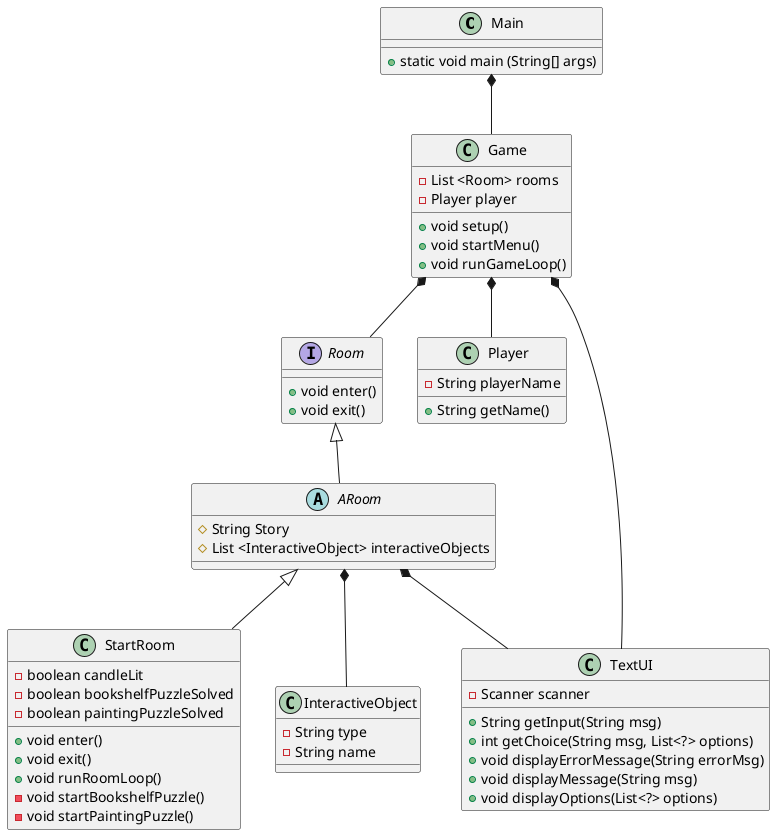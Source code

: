 @startuml
class Main
class Game
interface Room
abstract class ARoom
class StartRoom
class Player
class InteractiveObject


Main : + static void main (String[] args)


Main *--Game
Game *-- Room
Game *-- TextUI
Game *-- Player
Room <|-- ARoom
ARoom <|-- StartRoom
ARoom *-- InteractiveObject

ARoom *-- TextUI


Game : - List <Room> rooms
Game : - Player player

Game : + void setup()
Game : + void startMenu()
Game : + void runGameLoop()


Room : + void enter()
Room : + void exit()


ARoom : # String Story
ARoom : # List <InteractiveObject> interactiveObjects


StartRoom : - boolean candleLit
StartRoom : - boolean bookshelfPuzzleSolved
StartRoom : - boolean paintingPuzzleSolved

StartRoom : + void enter()
StartRoom : + void exit()
StartRoom : + void runRoomLoop()
StartRoom : - void startBookshelfPuzzle()
StartRoom : - void startPaintingPuzzle()


Player : - String playerName

Player : + String getName()


TextUI : - Scanner scanner

TextUI : + String getInput(String msg)
TextUI : + int getChoice(String msg, List<?> options)
TextUI : + void displayErrorMessage(String errorMsg)
TextUI : + void displayMessage(String msg)
TextUI : + void displayOptions(List<?> options)


InteractiveObject : - String type
InteractiveObject : - String name

@enduml